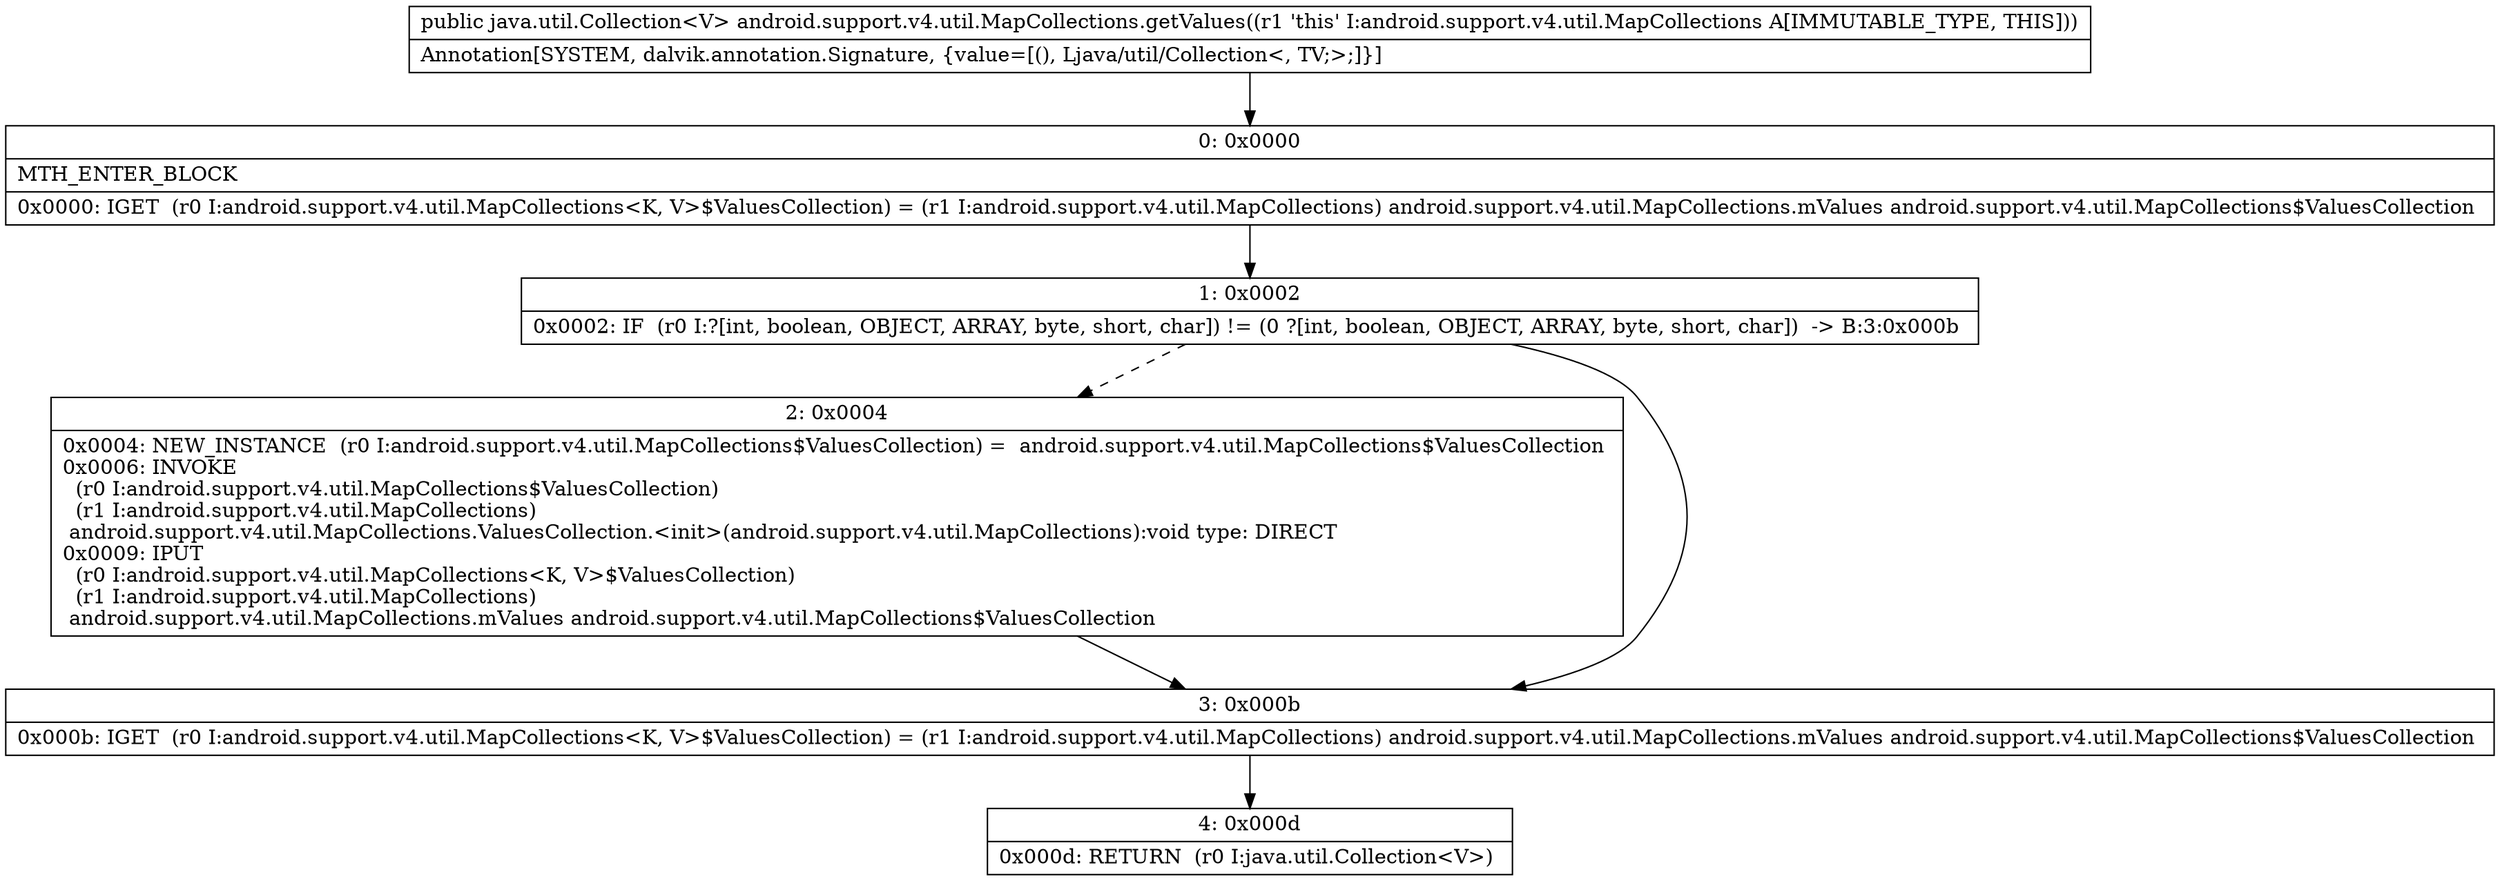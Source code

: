digraph "CFG forandroid.support.v4.util.MapCollections.getValues()Ljava\/util\/Collection;" {
Node_0 [shape=record,label="{0\:\ 0x0000|MTH_ENTER_BLOCK\l|0x0000: IGET  (r0 I:android.support.v4.util.MapCollections\<K, V\>$ValuesCollection) = (r1 I:android.support.v4.util.MapCollections) android.support.v4.util.MapCollections.mValues android.support.v4.util.MapCollections$ValuesCollection \l}"];
Node_1 [shape=record,label="{1\:\ 0x0002|0x0002: IF  (r0 I:?[int, boolean, OBJECT, ARRAY, byte, short, char]) != (0 ?[int, boolean, OBJECT, ARRAY, byte, short, char])  \-\> B:3:0x000b \l}"];
Node_2 [shape=record,label="{2\:\ 0x0004|0x0004: NEW_INSTANCE  (r0 I:android.support.v4.util.MapCollections$ValuesCollection) =  android.support.v4.util.MapCollections$ValuesCollection \l0x0006: INVOKE  \l  (r0 I:android.support.v4.util.MapCollections$ValuesCollection)\l  (r1 I:android.support.v4.util.MapCollections)\l android.support.v4.util.MapCollections.ValuesCollection.\<init\>(android.support.v4.util.MapCollections):void type: DIRECT \l0x0009: IPUT  \l  (r0 I:android.support.v4.util.MapCollections\<K, V\>$ValuesCollection)\l  (r1 I:android.support.v4.util.MapCollections)\l android.support.v4.util.MapCollections.mValues android.support.v4.util.MapCollections$ValuesCollection \l}"];
Node_3 [shape=record,label="{3\:\ 0x000b|0x000b: IGET  (r0 I:android.support.v4.util.MapCollections\<K, V\>$ValuesCollection) = (r1 I:android.support.v4.util.MapCollections) android.support.v4.util.MapCollections.mValues android.support.v4.util.MapCollections$ValuesCollection \l}"];
Node_4 [shape=record,label="{4\:\ 0x000d|0x000d: RETURN  (r0 I:java.util.Collection\<V\>) \l}"];
MethodNode[shape=record,label="{public java.util.Collection\<V\> android.support.v4.util.MapCollections.getValues((r1 'this' I:android.support.v4.util.MapCollections A[IMMUTABLE_TYPE, THIS]))  | Annotation[SYSTEM, dalvik.annotation.Signature, \{value=[(), Ljava\/util\/Collection\<, TV;\>;]\}]\l}"];
MethodNode -> Node_0;
Node_0 -> Node_1;
Node_1 -> Node_2[style=dashed];
Node_1 -> Node_3;
Node_2 -> Node_3;
Node_3 -> Node_4;
}


